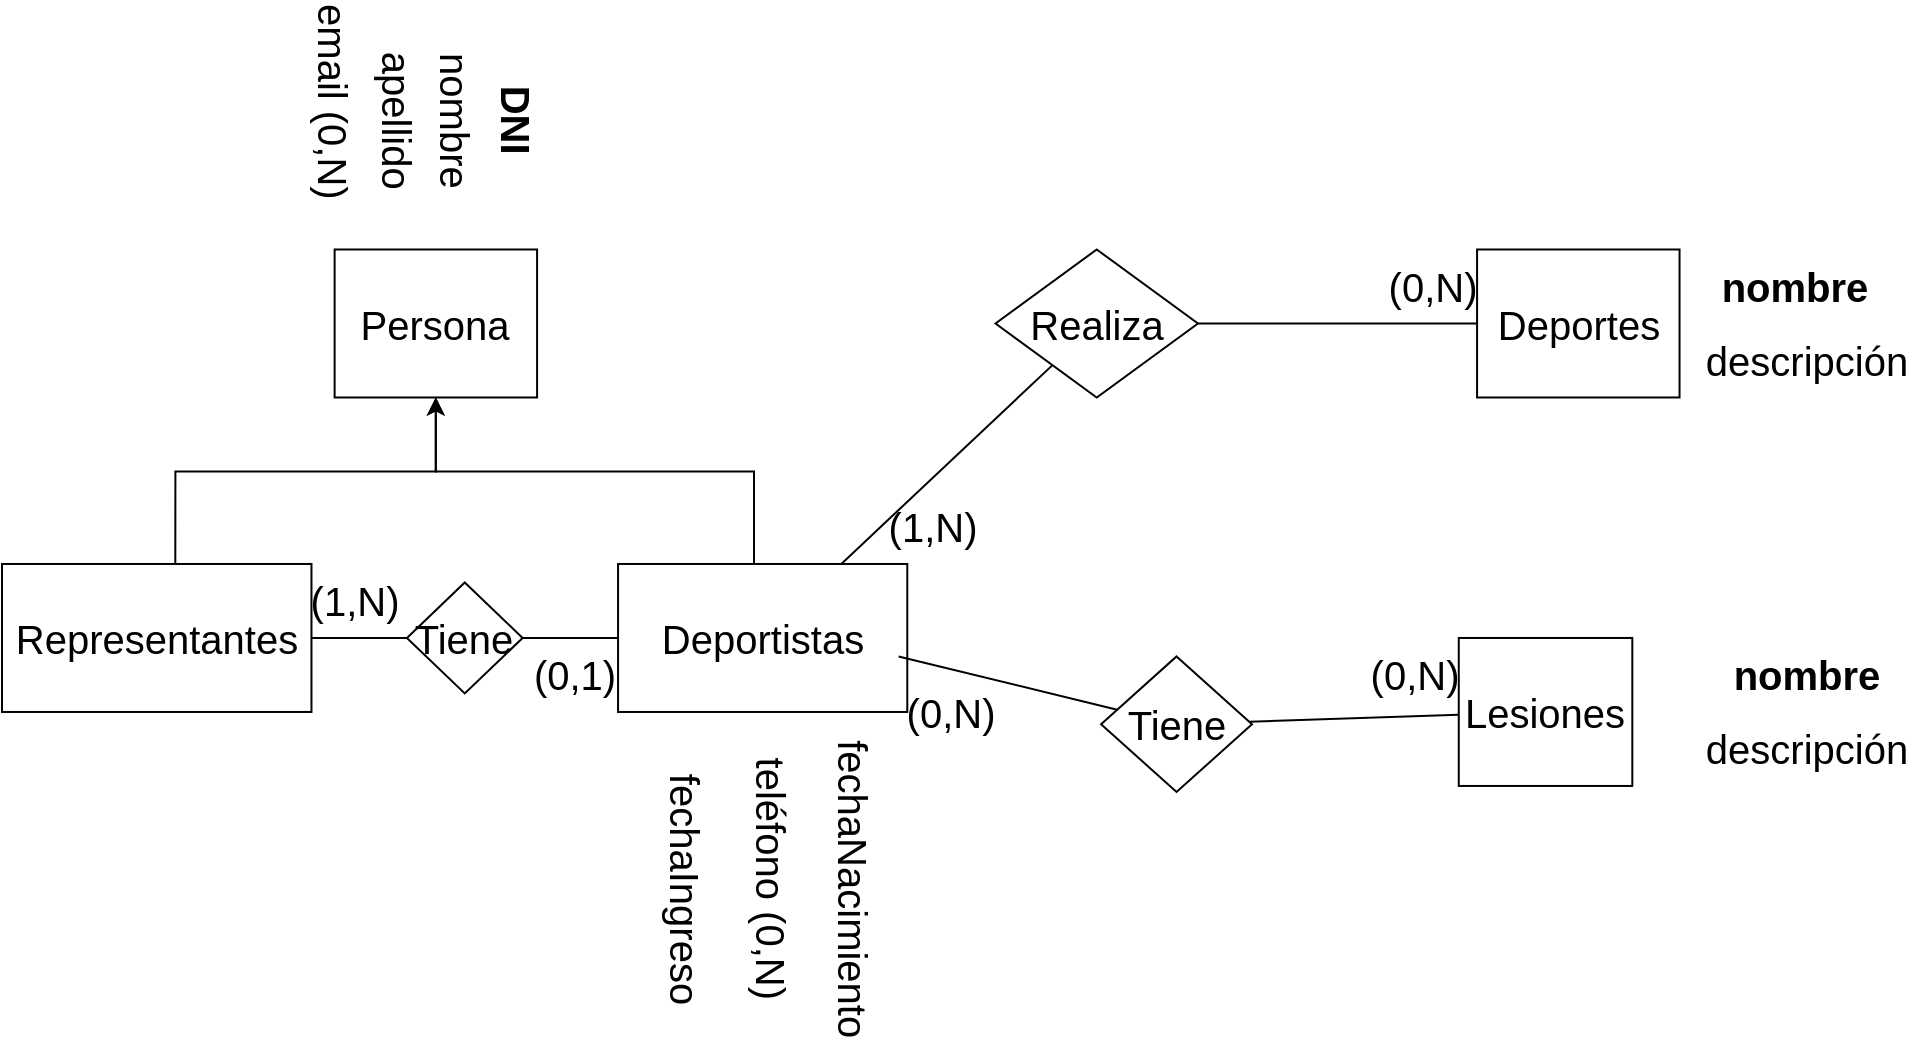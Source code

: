 <mxfile version="21.6.9" type="device">
  <diagram name="Página-1" id="WjvzGKE3d6Izgvb9rn6n">
    <mxGraphModel dx="1354" dy="860" grid="1" gridSize="10" guides="1" tooltips="1" connect="0" arrows="1" fold="1" page="1" pageScale="1" pageWidth="1169" pageHeight="827" background="#ffffff" math="0" shadow="0">
      <root>
        <mxCell id="0" />
        <mxCell id="1" parent="0" />
        <mxCell id="1TlXe4W4mp4F-W0AQaZr-69" value="Persona" style="whiteSpace=wrap;html=1;align=center;fontSize=20;" vertex="1" parent="1">
          <mxGeometry x="281.308" y="258.743" width="101.231" height="73.997" as="geometry" />
        </mxCell>
        <mxCell id="1TlXe4W4mp4F-W0AQaZr-70" value="Deportes" style="whiteSpace=wrap;html=1;align=center;fontSize=20;" vertex="1" parent="1">
          <mxGeometry x="852.538" y="258.743" width="101.231" height="73.997" as="geometry" />
        </mxCell>
        <mxCell id="1TlXe4W4mp4F-W0AQaZr-72" value="Realiza" style="shape=rhombus;perimeter=rhombusPerimeter;whiteSpace=wrap;html=1;align=center;fontSize=20;" vertex="1" parent="1">
          <mxGeometry x="611.754" y="258.743" width="101.231" height="73.997" as="geometry" />
        </mxCell>
        <mxCell id="1TlXe4W4mp4F-W0AQaZr-73" value="&lt;b style=&quot;font-size: 20px;&quot;&gt;DNI&lt;/b&gt;" style="text;html=1;strokeColor=none;fillColor=none;align=center;verticalAlign=middle;whiteSpace=wrap;rounded=0;rotation=90;fontSize=20;" vertex="1" parent="1">
          <mxGeometry x="329.031" y="175.497" width="86.769" height="36.998" as="geometry" />
        </mxCell>
        <mxCell id="1TlXe4W4mp4F-W0AQaZr-76" value="fechaNacimiento" style="text;html=1;strokeColor=none;fillColor=none;align=center;verticalAlign=middle;whiteSpace=wrap;rounded=0;rotation=90;fontSize=20;" vertex="1" parent="1">
          <mxGeometry x="469" y="560" width="144.77" height="37" as="geometry" />
        </mxCell>
        <mxCell id="1TlXe4W4mp4F-W0AQaZr-78" value="teléfono (0,N)" style="text;html=1;strokeColor=none;fillColor=none;align=center;verticalAlign=middle;whiteSpace=wrap;rounded=0;rotation=90;fontSize=20;" vertex="1" parent="1">
          <mxGeometry x="423.03" y="554.73" width="153.59" height="37" as="geometry" />
        </mxCell>
        <mxCell id="1TlXe4W4mp4F-W0AQaZr-79" value="email (0,N)" style="text;html=1;strokeColor=none;fillColor=none;align=center;verticalAlign=middle;whiteSpace=wrap;rounded=0;rotation=90;fontSize=20;" vertex="1" parent="1">
          <mxGeometry x="230.692" y="166.248" width="101.231" height="36.998" as="geometry" />
        </mxCell>
        <mxCell id="1TlXe4W4mp4F-W0AQaZr-80" value="fechaIngreso" style="text;html=1;strokeColor=none;fillColor=none;align=center;verticalAlign=middle;whiteSpace=wrap;rounded=0;rotation=90;fontSize=20;" vertex="1" parent="1">
          <mxGeometry x="394.92" y="560" width="125.65" height="37" as="geometry" />
        </mxCell>
        <mxCell id="1TlXe4W4mp4F-W0AQaZr-82" value="&lt;b style=&quot;font-size: 20px;&quot;&gt;nombre&lt;/b&gt;" style="text;html=1;strokeColor=none;fillColor=none;align=center;verticalAlign=middle;whiteSpace=wrap;rounded=0;fontSize=20;" vertex="1" parent="1">
          <mxGeometry x="968.231" y="258.743" width="86.769" height="36.998" as="geometry" />
        </mxCell>
        <mxCell id="1TlXe4W4mp4F-W0AQaZr-83" value="descripción" style="text;html=1;strokeColor=none;fillColor=none;align=center;verticalAlign=middle;whiteSpace=wrap;rounded=0;fontSize=20;" vertex="1" parent="1">
          <mxGeometry x="973.541" y="295.742" width="86.769" height="36.998" as="geometry" />
        </mxCell>
        <mxCell id="1TlXe4W4mp4F-W0AQaZr-85" value="Representantes" style="whiteSpace=wrap;html=1;align=center;fontSize=20;" vertex="1" parent="1">
          <mxGeometry x="115" y="415.986" width="154.738" height="73.997" as="geometry" />
        </mxCell>
        <mxCell id="1TlXe4W4mp4F-W0AQaZr-94" value="" style="edgeStyle=orthogonalEdgeStyle;rounded=0;orthogonalLoop=1;jettySize=auto;html=1;fontSize=20;" edge="1" parent="1" source="1TlXe4W4mp4F-W0AQaZr-86" target="1TlXe4W4mp4F-W0AQaZr-69">
          <mxGeometry relative="1" as="geometry">
            <mxPoint x="205.385" y="267.993" as="targetPoint" />
            <Array as="points">
              <mxPoint x="491" y="369.738" />
              <mxPoint x="331.923" y="369.738" />
            </Array>
          </mxGeometry>
        </mxCell>
        <mxCell id="1TlXe4W4mp4F-W0AQaZr-86" value="Deportistas" style="whiteSpace=wrap;html=1;align=center;fontSize=20;" vertex="1" parent="1">
          <mxGeometry x="423.031" y="415.986" width="144.615" height="73.997" as="geometry" />
        </mxCell>
        <mxCell id="1TlXe4W4mp4F-W0AQaZr-100" value="" style="edgeStyle=orthogonalEdgeStyle;rounded=0;orthogonalLoop=1;jettySize=auto;html=1;exitX=0.56;exitY=0;exitDx=0;exitDy=0;exitPerimeter=0;fontSize=20;" edge="1" parent="1" source="1TlXe4W4mp4F-W0AQaZr-85" target="1TlXe4W4mp4F-W0AQaZr-69">
          <mxGeometry relative="1" as="geometry">
            <mxPoint x="465.692" y="378.988" as="sourcePoint" />
            <mxPoint x="350" y="341.99" as="targetPoint" />
            <Array as="points">
              <mxPoint x="201.769" y="369.738" />
              <mxPoint x="331.923" y="369.738" />
            </Array>
          </mxGeometry>
        </mxCell>
        <mxCell id="1TlXe4W4mp4F-W0AQaZr-103" value="" style="endArrow=none;html=1;rounded=0;fontSize=20;" edge="1" parent="1" source="1TlXe4W4mp4F-W0AQaZr-86" target="1TlXe4W4mp4F-W0AQaZr-72">
          <mxGeometry relative="1" as="geometry">
            <mxPoint x="592.231" y="369.738" as="sourcePoint" />
            <mxPoint x="823.615" y="369.738" as="targetPoint" />
          </mxGeometry>
        </mxCell>
        <mxCell id="1TlXe4W4mp4F-W0AQaZr-104" value="" style="endArrow=none;html=1;rounded=0;fontSize=20;" edge="1" parent="1" source="1TlXe4W4mp4F-W0AQaZr-72" target="1TlXe4W4mp4F-W0AQaZr-70">
          <mxGeometry relative="1" as="geometry">
            <mxPoint x="521.369" y="434.485" as="sourcePoint" />
            <mxPoint x="652.969" y="332.74" as="targetPoint" />
          </mxGeometry>
        </mxCell>
        <mxCell id="1TlXe4W4mp4F-W0AQaZr-105" value="(0,N)" style="text;html=1;strokeColor=none;fillColor=none;align=center;verticalAlign=middle;whiteSpace=wrap;rounded=0;fontSize=20;" vertex="1" parent="1">
          <mxGeometry x="809.154" y="258.743" width="43.385" height="36.998" as="geometry" />
        </mxCell>
        <mxCell id="1TlXe4W4mp4F-W0AQaZr-106" value="(1,N)" style="text;html=1;strokeColor=none;fillColor=none;align=center;verticalAlign=middle;whiteSpace=wrap;rounded=0;fontSize=20;" vertex="1" parent="1">
          <mxGeometry x="269.738" y="415.986" width="43.385" height="36.998" as="geometry" />
        </mxCell>
        <mxCell id="1TlXe4W4mp4F-W0AQaZr-108" value="Tiene" style="shape=rhombus;perimeter=rhombusPerimeter;whiteSpace=wrap;html=1;align=center;fontSize=20;" vertex="1" parent="1">
          <mxGeometry x="317.462" y="425.236" width="57.846" height="55.497" as="geometry" />
        </mxCell>
        <mxCell id="1TlXe4W4mp4F-W0AQaZr-110" value="" style="endArrow=none;html=1;rounded=0;fontSize=20;" edge="1" parent="1" source="1TlXe4W4mp4F-W0AQaZr-85" target="1TlXe4W4mp4F-W0AQaZr-108">
          <mxGeometry relative="1" as="geometry">
            <mxPoint x="548.846" y="434.485" as="sourcePoint" />
            <mxPoint x="654.415" y="334.59" as="targetPoint" />
          </mxGeometry>
        </mxCell>
        <mxCell id="1TlXe4W4mp4F-W0AQaZr-111" value="" style="endArrow=none;html=1;rounded=0;fontSize=20;" edge="1" parent="1" source="1TlXe4W4mp4F-W0AQaZr-108" target="1TlXe4W4mp4F-W0AQaZr-86">
          <mxGeometry relative="1" as="geometry">
            <mxPoint x="284.2" y="471.483" as="sourcePoint" />
            <mxPoint x="340.6" y="471.483" as="targetPoint" />
          </mxGeometry>
        </mxCell>
        <mxCell id="1TlXe4W4mp4F-W0AQaZr-112" value="(0,1)" style="text;html=1;strokeColor=none;fillColor=none;align=center;verticalAlign=middle;whiteSpace=wrap;rounded=0;fontSize=20;" vertex="1" parent="1">
          <mxGeometry x="379.646" y="452.986" width="43.385" height="36.998" as="geometry" />
        </mxCell>
        <mxCell id="1TlXe4W4mp4F-W0AQaZr-113" value="Lesiones" style="whiteSpace=wrap;html=1;align=center;fontSize=20;" vertex="1" parent="1">
          <mxGeometry x="843.385" y="452.984" width="86.769" height="73.997" as="geometry" />
        </mxCell>
        <mxCell id="1TlXe4W4mp4F-W0AQaZr-115" value="Tiene" style="shape=rhombus;perimeter=rhombusPerimeter;whiteSpace=wrap;html=1;align=center;fontSize=20;" vertex="1" parent="1">
          <mxGeometry x="664.54" y="462.23" width="75.46" height="67.77" as="geometry" />
        </mxCell>
        <mxCell id="1TlXe4W4mp4F-W0AQaZr-116" value="" style="endArrow=none;html=1;rounded=0;fontSize=20;" edge="1" parent="1" source="1TlXe4W4mp4F-W0AQaZr-115" target="1TlXe4W4mp4F-W0AQaZr-113">
          <mxGeometry relative="1" as="geometry">
            <mxPoint x="664.538" y="489.983" as="sourcePoint" />
            <mxPoint x="331.923" y="471.483" as="targetPoint" />
          </mxGeometry>
        </mxCell>
        <mxCell id="1TlXe4W4mp4F-W0AQaZr-117" value="" style="endArrow=none;html=1;rounded=0;fontSize=20;" edge="1" parent="1" target="1TlXe4W4mp4F-W0AQaZr-115">
          <mxGeometry relative="1" as="geometry">
            <mxPoint x="563.308" y="462.234" as="sourcePoint" />
            <mxPoint x="650.077" y="573.229" as="targetPoint" />
          </mxGeometry>
        </mxCell>
        <mxCell id="1TlXe4W4mp4F-W0AQaZr-119" value="(0,N)" style="text;html=1;strokeColor=none;fillColor=none;align=center;verticalAlign=middle;whiteSpace=wrap;rounded=0;fontSize=20;" vertex="1" parent="1">
          <mxGeometry x="567.646" y="471.483" width="43.385" height="36.998" as="geometry" />
        </mxCell>
        <mxCell id="1TlXe4W4mp4F-W0AQaZr-120" value="&lt;b style=&quot;font-size: 20px;&quot;&gt;nombre&lt;/b&gt;" style="text;html=1;strokeColor=none;fillColor=none;align=center;verticalAlign=middle;whiteSpace=wrap;rounded=0;fontSize=20;" vertex="1" parent="1">
          <mxGeometry x="973.539" y="452.984" width="86.769" height="36.998" as="geometry" />
        </mxCell>
        <mxCell id="1TlXe4W4mp4F-W0AQaZr-121" value="descripción" style="text;html=1;strokeColor=none;fillColor=none;align=center;verticalAlign=middle;whiteSpace=wrap;rounded=0;fontSize=20;" vertex="1" parent="1">
          <mxGeometry x="973.539" y="489.983" width="86.769" height="36.998" as="geometry" />
        </mxCell>
        <mxCell id="1TlXe4W4mp4F-W0AQaZr-122" value="(0,N)" style="text;html=1;strokeColor=none;fillColor=none;align=center;verticalAlign=middle;whiteSpace=wrap;rounded=0;fontSize=20;" vertex="1" parent="1">
          <mxGeometry x="800.001" y="452.984" width="43.385" height="36.998" as="geometry" />
        </mxCell>
        <mxCell id="1TlXe4W4mp4F-W0AQaZr-123" value="(1,N)" style="text;html=1;strokeColor=none;fillColor=none;align=center;verticalAlign=middle;whiteSpace=wrap;rounded=0;fontSize=20;" vertex="1" parent="1">
          <mxGeometry x="558.969" y="378.988" width="43.385" height="36.998" as="geometry" />
        </mxCell>
        <mxCell id="1TlXe4W4mp4F-W0AQaZr-150" value="nombre" style="text;html=1;strokeColor=none;fillColor=none;align=center;verticalAlign=middle;whiteSpace=wrap;rounded=0;rotation=90;fontSize=20;" vertex="1" parent="1">
          <mxGeometry x="298.662" y="175.497" width="86.769" height="36.998" as="geometry" />
        </mxCell>
        <mxCell id="1TlXe4W4mp4F-W0AQaZr-151" value="apellido" style="text;html=1;strokeColor=none;fillColor=none;align=center;verticalAlign=middle;whiteSpace=wrap;rounded=0;rotation=90;fontSize=20;" vertex="1" parent="1">
          <mxGeometry x="269.738" y="175.497" width="86.769" height="36.998" as="geometry" />
        </mxCell>
      </root>
    </mxGraphModel>
  </diagram>
</mxfile>
